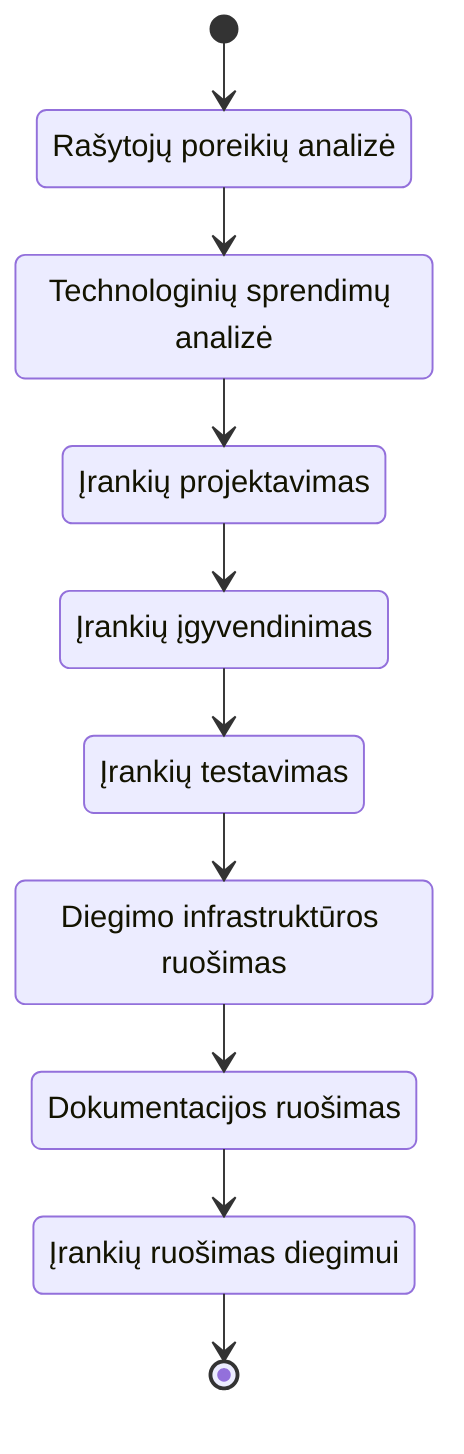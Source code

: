 ---
config:
  layout: elk
  look: classic
---
stateDiagram-v2
    state "Rašytojų poreikių analizė" as req_analysis
    state "Technologinių sprendimų analizė" as tech_analysis
    state "Įrankių projektavimas" as tool_design
    state "Įrankių įgyvendinimas" as tech_choice
    state "Įrankių testavimas" as testing
    state "Diegimo infrastruktūros ruošimas" as infra
    state "Įrankių ruošimas diegimui" as install
    state "Dokumentacijos ruošimas" as docs

    [*] --> req_analysis
    req_analysis --> tech_analysis
    tech_analysis --> tool_design
    tool_design --> tech_choice
    tech_choice --> testing
    testing --> infra
    infra --> docs
    docs --> install
    install --> [*]